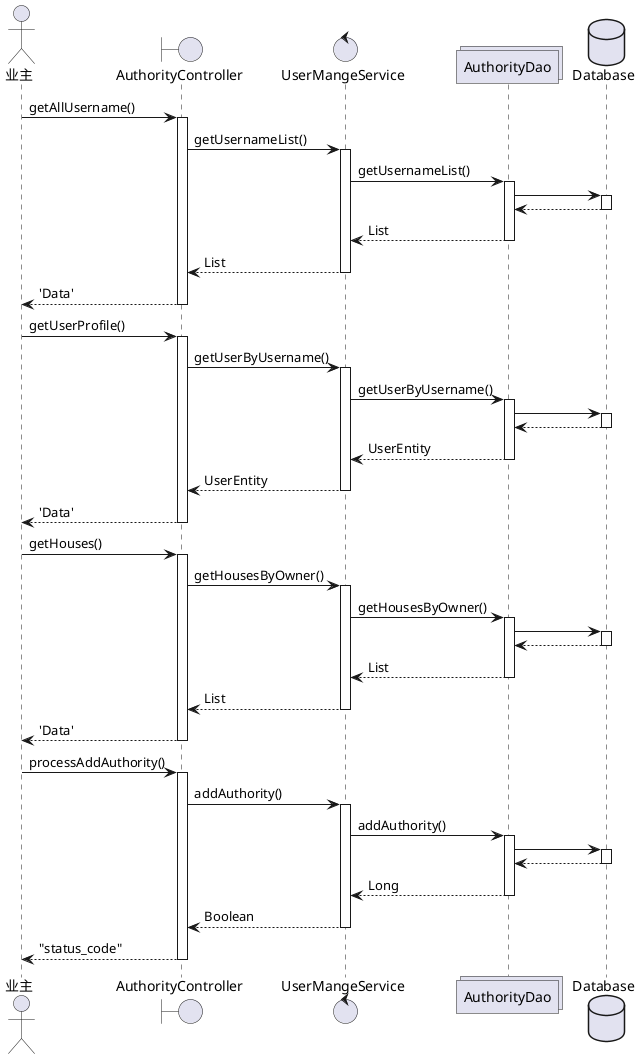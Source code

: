 @startuml

actor 业主 as foo1
boundary AuthorityController as foo2
control UserMangeService as foo3
collections AuthorityDao as foo4
database Database as foo5

foo1 -> foo2:getAllUsername()
activate foo2
     foo2 -> foo3:getUsernameList()
     activate foo3
        foo3 -> foo4:getUsernameList()
        activate foo4
                foo4 -> foo5
                activate foo5
                foo4 <-- foo5
                deactivate foo5
        foo3 <-- foo4:List
        deactivate foo4
    foo2 <-- foo3:List
    deactivate foo3
foo1 <-- foo2:'Data'
deactivate foo2

foo1 -> foo2:getUserProfile()
activate foo2
     foo2 -> foo3:getUserByUsername()
     activate foo3
        foo3 -> foo4:getUserByUsername()
        activate foo4
                foo4 -> foo5
                activate foo5
                foo4 <-- foo5
                deactivate foo5
        foo3 <-- foo4:UserEntity
        deactivate foo4
    foo2 <-- foo3:UserEntity
    deactivate foo3
foo1 <-- foo2:'Data'
deactivate foo2

foo1 -> foo2:getHouses()
activate foo2
     foo2 -> foo3:getHousesByOwner()
     activate foo3
        foo3 -> foo4:getHousesByOwner()
        activate foo4
                foo4 -> foo5
                activate foo5
                foo4 <-- foo5
                deactivate foo5
        foo3 <-- foo4:List
        deactivate foo4
    foo2 <-- foo3:List
    deactivate foo3
foo1 <-- foo2:'Data'
deactivate foo2

foo1 -> foo2:processAddAuthority()
activate foo2
     foo2 -> foo3:addAuthority()
     activate foo3
        foo3 -> foo4:addAuthority()
        activate foo4
                foo4 -> foo5
                activate foo5
                foo4 <-- foo5
                deactivate foo5
        foo3 <-- foo4:Long
        deactivate foo4
    foo2 <-- foo3:Boolean
    deactivate foo3
foo1 <-- foo2:"status_code"
deactivate foo2


@enduml